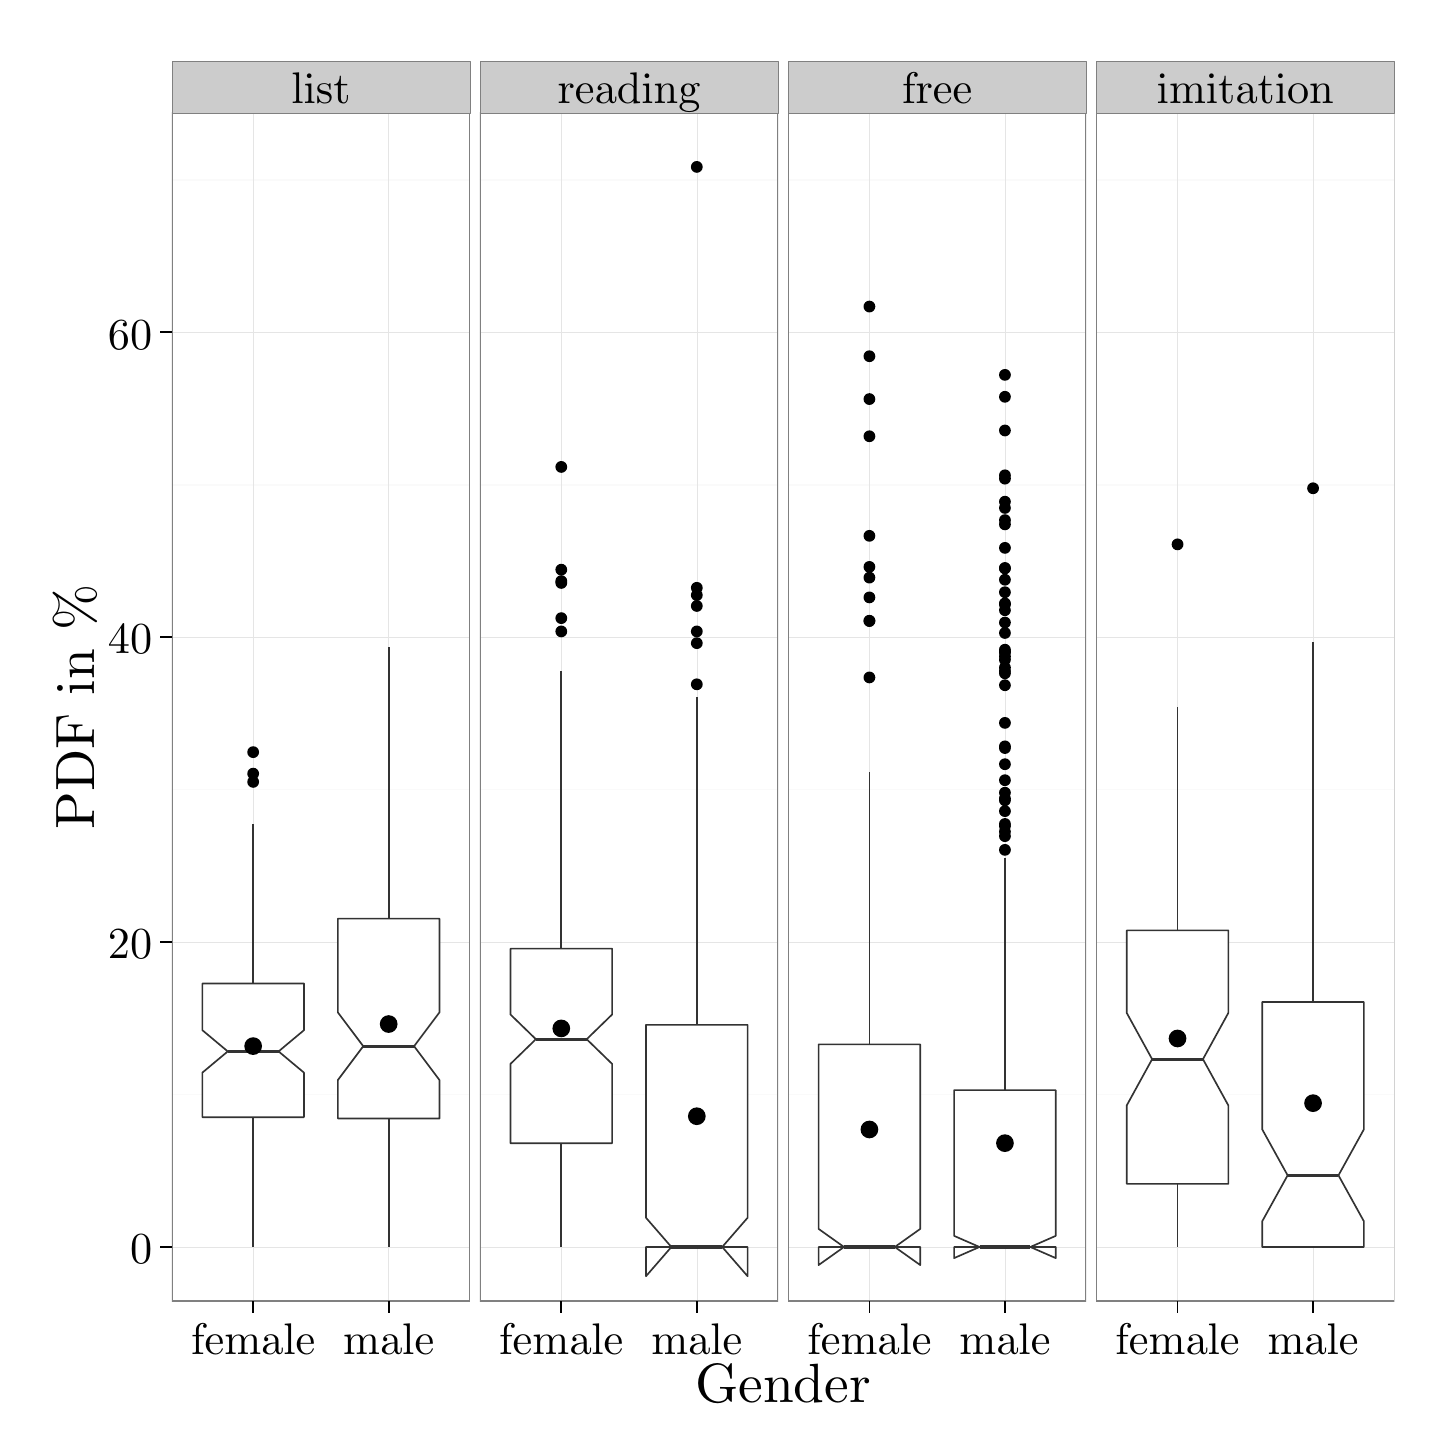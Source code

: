 % Created by tikzDevice version 0.8.1 on 2016-02-09 02:16:47
% !TEX encoding = UTF-8 Unicode
\begin{tikzpicture}[x=1pt,y=1pt]
\definecolor{fillColor}{RGB}{255,255,255}
\path[use as bounding box,fill=fillColor,fill opacity=0.00] (0,0) rectangle (505.89,505.89);
\begin{scope}
\path[clip] (  0.00,  0.00) rectangle (505.89,505.89);
\definecolor{drawColor}{RGB}{255,255,255}
\definecolor{fillColor}{RGB}{255,255,255}

\path[draw=drawColor,line width= 0.6pt,line join=round,line cap=round,fill=fillColor] (  0.00, -0.00) rectangle (505.89,505.89);
\end{scope}
\begin{scope}
\path[clip] ( 52.10, 45.77) rectangle (159.83,475.09);
\definecolor{fillColor}{RGB}{255,255,255}

\path[fill=fillColor] ( 52.10, 45.77) rectangle (159.83,475.09);
\definecolor{drawColor}{gray}{0.98}

\path[draw=drawColor,line width= 0.6pt,line join=round] ( 52.10,120.37) --
	(159.83,120.37);

\path[draw=drawColor,line width= 0.6pt,line join=round] ( 52.10,230.55) --
	(159.83,230.55);

\path[draw=drawColor,line width= 0.6pt,line join=round] ( 52.10,340.72) --
	(159.83,340.72);

\path[draw=drawColor,line width= 0.6pt,line join=round] ( 52.10,450.89) --
	(159.83,450.89);
\definecolor{drawColor}{gray}{0.90}

\path[draw=drawColor,line width= 0.2pt,line join=round] ( 52.10, 65.29) --
	(159.83, 65.29);

\path[draw=drawColor,line width= 0.2pt,line join=round] ( 52.10,175.46) --
	(159.83,175.46);

\path[draw=drawColor,line width= 0.2pt,line join=round] ( 52.10,285.63) --
	(159.83,285.63);

\path[draw=drawColor,line width= 0.2pt,line join=round] ( 52.10,395.80) --
	(159.83,395.80);

\path[draw=drawColor,line width= 0.2pt,line join=round] ( 81.48, 45.77) --
	( 81.48,475.09);

\path[draw=drawColor,line width= 0.2pt,line join=round] (130.45, 45.77) --
	(130.45,475.09);
\definecolor{fillColor}{RGB}{0,0,0}

\path[fill=fillColor] ( 81.48,233.35) circle (  2.13);

\path[fill=fillColor] ( 81.48,236.33) circle (  2.13);

\path[fill=fillColor] ( 81.48,244.10) circle (  2.13);
\definecolor{drawColor}{gray}{0.20}

\path[draw=drawColor,line width= 0.6pt,line join=round] ( 81.48,160.50) -- ( 81.48,218.21);

\path[draw=drawColor,line width= 0.6pt,line join=round] ( 81.48,112.19) -- ( 81.48, 65.29);
\definecolor{fillColor}{RGB}{255,255,255}

\path[draw=drawColor,line width= 0.6pt,line join=round,line cap=round,fill=fillColor] ( 63.12,160.50) --
	( 63.12,143.63) --
	( 72.30,135.96) --
	( 63.12,128.29) --
	( 63.12,112.19) --
	( 99.84,112.19) --
	( 99.84,128.29) --
	( 90.66,135.96) --
	( 99.84,143.63) --
	( 99.84,160.50) --
	( 63.12,160.50) --
	cycle;

\path[draw=drawColor,line width= 1.1pt,line join=round] ( 72.30,135.96) -- ( 90.66,135.96);

\path[draw=drawColor,line width= 0.6pt,line join=round] (130.45,183.94) -- (130.45,282.22);

\path[draw=drawColor,line width= 0.6pt,line join=round] (130.45,111.72) -- (130.45, 65.29);

\path[draw=drawColor,line width= 0.6pt,line join=round,line cap=round,fill=fillColor] (112.08,183.94) --
	(112.08,150.07) --
	(121.26,137.84) --
	(112.08,125.60) --
	(112.08,111.72) --
	(148.81,111.72) --
	(148.81,125.60) --
	(139.63,137.84) --
	(148.81,150.07) --
	(148.81,183.94) --
	(112.08,183.94) --
	cycle;

\path[draw=drawColor,line width= 1.1pt,line join=round] (121.26,137.84) -- (139.63,137.84);
\definecolor{fillColor}{RGB}{0,0,0}

\path[fill=fillColor] ( 81.48,137.88) circle (  3.20);

\path[fill=fillColor] (130.45,145.85) circle (  3.20);
\definecolor{drawColor}{gray}{0.50}

\path[draw=drawColor,line width= 0.6pt,line join=round,line cap=round] ( 52.10, 45.77) rectangle (159.83,475.09);
\end{scope}
\begin{scope}
\path[clip] (163.44, 45.77) rectangle (271.17,475.09);
\definecolor{fillColor}{RGB}{255,255,255}

\path[fill=fillColor] (163.44, 45.77) rectangle (271.17,475.09);
\definecolor{drawColor}{gray}{0.98}

\path[draw=drawColor,line width= 0.6pt,line join=round] (163.44,120.37) --
	(271.17,120.37);

\path[draw=drawColor,line width= 0.6pt,line join=round] (163.44,230.55) --
	(271.17,230.55);

\path[draw=drawColor,line width= 0.6pt,line join=round] (163.44,340.72) --
	(271.17,340.72);

\path[draw=drawColor,line width= 0.6pt,line join=round] (163.44,450.89) --
	(271.17,450.89);
\definecolor{drawColor}{gray}{0.90}

\path[draw=drawColor,line width= 0.2pt,line join=round] (163.44, 65.29) --
	(271.17, 65.29);

\path[draw=drawColor,line width= 0.2pt,line join=round] (163.44,175.46) --
	(271.17,175.46);

\path[draw=drawColor,line width= 0.2pt,line join=round] (163.44,285.63) --
	(271.17,285.63);

\path[draw=drawColor,line width= 0.2pt,line join=round] (163.44,395.80) --
	(271.17,395.80);

\path[draw=drawColor,line width= 0.2pt,line join=round] (192.82, 45.77) --
	(192.82,475.09);

\path[draw=drawColor,line width= 0.2pt,line join=round] (241.79, 45.77) --
	(241.79,475.09);
\definecolor{fillColor}{RGB}{0,0,0}

\path[fill=fillColor] (192.82,305.90) circle (  2.13);

\path[fill=fillColor] (192.82,287.72) circle (  2.13);

\path[fill=fillColor] (192.82,292.52) circle (  2.13);

\path[fill=fillColor] (192.82,305.24) circle (  2.13);

\path[fill=fillColor] (192.82,347.16) circle (  2.13);

\path[fill=fillColor] (192.82,310.03) circle (  2.13);
\definecolor{drawColor}{gray}{0.20}

\path[draw=drawColor,line width= 0.6pt,line join=round] (192.82,173.09) -- (192.82,273.29);

\path[draw=drawColor,line width= 0.6pt,line join=round] (192.82,102.80) -- (192.82, 65.29);
\definecolor{fillColor}{RGB}{255,255,255}

\path[draw=drawColor,line width= 0.6pt,line join=round,line cap=round,fill=fillColor] (174.46,173.09) --
	(174.46,149.29) --
	(183.64,140.37) --
	(174.46,131.45) --
	(174.46,102.80) --
	(211.18,102.80) --
	(211.18,131.45) --
	(202.00,140.37) --
	(211.18,149.29) --
	(211.18,173.09) --
	(174.46,173.09) --
	cycle;

\path[draw=drawColor,line width= 1.1pt,line join=round] (183.64,140.37) -- (202.00,140.37);
\definecolor{fillColor}{RGB}{0,0,0}

\path[fill=fillColor] (241.79,287.72) circle (  2.13);

\path[fill=fillColor] (241.79,283.48) circle (  2.13);

\path[fill=fillColor] (241.79,303.48) circle (  2.13);

\path[fill=fillColor] (241.79,300.84) circle (  2.13);

\path[fill=fillColor] (241.79,455.57) circle (  2.13);

\path[fill=fillColor] (241.79,268.61) circle (  2.13);

\path[fill=fillColor] (241.79,296.92) circle (  2.13);

\path[draw=drawColor,line width= 0.6pt,line join=round] (241.79,145.56) -- (241.79,263.98);

\path[draw=drawColor,line width= 0.6pt,line join=round] (241.79, 65.29) -- (241.79, 65.29);
\definecolor{fillColor}{RGB}{255,255,255}

\path[draw=drawColor,line width= 0.6pt,line join=round,line cap=round,fill=fillColor] (223.42,145.56) --
	(223.42, 75.86) --
	(232.60, 65.29) --
	(223.42, 54.72) --
	(223.42, 65.29) --
	(260.15, 65.29) --
	(260.15, 54.72) --
	(250.97, 65.29) --
	(260.15, 75.86) --
	(260.15,145.56) --
	(223.42,145.56) --
	cycle;

\path[draw=drawColor,line width= 1.1pt,line join=round] (232.60, 65.29) -- (250.97, 65.29);
\definecolor{fillColor}{RGB}{0,0,0}

\path[fill=fillColor] (192.82,144.27) circle (  3.20);

\path[fill=fillColor] (241.79,112.54) circle (  3.20);
\definecolor{drawColor}{gray}{0.50}

\path[draw=drawColor,line width= 0.6pt,line join=round,line cap=round] (163.44, 45.77) rectangle (271.17,475.09);
\end{scope}
\begin{scope}
\path[clip] (274.78, 45.77) rectangle (382.51,475.09);
\definecolor{fillColor}{RGB}{255,255,255}

\path[fill=fillColor] (274.78, 45.77) rectangle (382.51,475.09);
\definecolor{drawColor}{gray}{0.98}

\path[draw=drawColor,line width= 0.6pt,line join=round] (274.78,120.37) --
	(382.51,120.37);

\path[draw=drawColor,line width= 0.6pt,line join=round] (274.78,230.55) --
	(382.51,230.55);

\path[draw=drawColor,line width= 0.6pt,line join=round] (274.78,340.72) --
	(382.51,340.72);

\path[draw=drawColor,line width= 0.6pt,line join=round] (274.78,450.89) --
	(382.51,450.89);
\definecolor{drawColor}{gray}{0.90}

\path[draw=drawColor,line width= 0.2pt,line join=round] (274.78, 65.29) --
	(382.51, 65.29);

\path[draw=drawColor,line width= 0.2pt,line join=round] (274.78,175.46) --
	(382.51,175.46);

\path[draw=drawColor,line width= 0.2pt,line join=round] (274.78,285.63) --
	(382.51,285.63);

\path[draw=drawColor,line width= 0.2pt,line join=round] (274.78,395.80) --
	(382.51,395.80);

\path[draw=drawColor,line width= 0.2pt,line join=round] (304.16, 45.77) --
	(304.16,475.09);

\path[draw=drawColor,line width= 0.2pt,line join=round] (353.13, 45.77) --
	(353.13,475.09);
\definecolor{fillColor}{RGB}{0,0,0}

\path[fill=fillColor] (304.16,291.58) circle (  2.13);

\path[fill=fillColor] (304.16,322.26) circle (  2.13);

\path[fill=fillColor] (304.16,387.16) circle (  2.13);

\path[fill=fillColor] (304.16,358.24) circle (  2.13);

\path[fill=fillColor] (304.16,291.47) circle (  2.13);

\path[fill=fillColor] (304.16,405.11) circle (  2.13);

\path[fill=fillColor] (304.16,371.68) circle (  2.13);

\path[fill=fillColor] (304.16,271.09) circle (  2.13);

\path[fill=fillColor] (304.16,307.17) circle (  2.13);

\path[fill=fillColor] (304.16,300.01) circle (  2.13);

\path[fill=fillColor] (304.16,311.03) circle (  2.13);
\definecolor{drawColor}{gray}{0.20}

\path[draw=drawColor,line width= 0.6pt,line join=round] (304.16,138.51) -- (304.16,236.94);

\path[draw=drawColor,line width= 0.6pt,line join=round] (304.16, 65.29) -- (304.16, 65.29);
\definecolor{fillColor}{RGB}{255,255,255}

\path[draw=drawColor,line width= 0.6pt,line join=round,line cap=round,fill=fillColor] (285.80,138.51) --
	(285.80, 71.82) --
	(294.98, 65.29) --
	(285.80, 58.76) --
	(285.80, 65.29) --
	(322.52, 65.29) --
	(322.52, 58.76) --
	(313.34, 65.29) --
	(322.52, 71.82) --
	(322.52,138.51) --
	(285.80,138.51) --
	cycle;

\path[draw=drawColor,line width= 1.1pt,line join=round] (294.98, 65.29) -- (313.34, 65.29);
\definecolor{fillColor}{RGB}{0,0,0}

\path[fill=fillColor] (353.13,217.38) circle (  2.13);

\path[fill=fillColor] (353.13,226.69) circle (  2.13);

\path[fill=fillColor] (353.13,208.79) circle (  2.13);

\path[fill=fillColor] (353.13,272.58) circle (  2.13);

\path[fill=fillColor] (353.13,277.48) circle (  2.13);

\path[fill=fillColor] (353.13,254.67) circle (  2.13);

\path[fill=fillColor] (353.13,273.40) circle (  2.13);

\path[fill=fillColor] (353.13,310.48) circle (  2.13);

\path[fill=fillColor] (353.13,280.29) circle (  2.13);

\path[fill=fillColor] (353.13,245.58) circle (  2.13);

\path[fill=fillColor] (353.13,246.19) circle (  2.13);

\path[fill=fillColor] (353.13,301.88) circle (  2.13);

\path[fill=fillColor] (353.13,380.43) circle (  2.13);

\path[fill=fillColor] (353.13,342.92) circle (  2.13);

\path[fill=fillColor] (353.13,290.92) circle (  2.13);

\path[fill=fillColor] (353.13,372.50) circle (  2.13);

\path[fill=fillColor] (353.13,274.67) circle (  2.13);

\path[fill=fillColor] (353.13,334.60) circle (  2.13);

\path[fill=fillColor] (353.13,310.64) circle (  2.13);

\path[fill=fillColor] (353.13,222.78) circle (  2.13);

\path[fill=fillColor] (353.13,327.94) circle (  2.13);

\path[fill=fillColor] (353.13,287.17) circle (  2.13);

\path[fill=fillColor] (353.13,227.35) circle (  2.13);

\path[fill=fillColor] (353.13,360.33) circle (  2.13);

\path[fill=fillColor] (353.13,281.11) circle (  2.13);

\path[fill=fillColor] (353.13,239.74) circle (  2.13);

\path[fill=fillColor] (353.13,229.44) circle (  2.13);

\path[fill=fillColor] (353.13,218.15) circle (  2.13);

\path[fill=fillColor] (353.13,297.86) circle (  2.13);

\path[fill=fillColor] (353.13,306.40) circle (  2.13);

\path[fill=fillColor] (353.13,317.91) circle (  2.13);

\path[fill=fillColor] (353.13,268.28) circle (  2.13);

\path[fill=fillColor] (353.13,332.34) circle (  2.13);

\path[fill=fillColor] (353.13,295.38) circle (  2.13);

\path[fill=fillColor] (353.13,297.48) circle (  2.13);

\path[fill=fillColor] (353.13,278.69) circle (  2.13);

\path[fill=fillColor] (353.13,213.74) circle (  2.13);

\path[fill=fillColor] (353.13,344.13) circle (  2.13);

\path[fill=fillColor] (353.13,280.29) circle (  2.13);

\path[fill=fillColor] (353.13,326.40) circle (  2.13);

\path[fill=fillColor] (353.13,215.34) circle (  2.13);

\path[fill=fillColor] (353.13,233.96) circle (  2.13);

\path[draw=drawColor,line width= 0.6pt,line join=round] (353.13,121.96) -- (353.13,205.92);

\path[draw=drawColor,line width= 0.6pt,line join=round] (353.13, 65.29) -- (353.13, 65.29);
\definecolor{fillColor}{RGB}{255,255,255}

\path[draw=drawColor,line width= 0.6pt,line join=round,line cap=round,fill=fillColor] (334.76,121.96) --
	(334.76, 69.31) --
	(343.94, 65.29) --
	(334.76, 61.27) --
	(334.76, 65.29) --
	(371.49, 65.29) --
	(371.49, 61.27) --
	(362.31, 65.29) --
	(371.49, 69.31) --
	(371.49,121.96) --
	(334.76,121.96) --
	cycle;

\path[draw=drawColor,line width= 1.1pt,line join=round] (343.94, 65.29) -- (362.31, 65.29);
\definecolor{fillColor}{RGB}{0,0,0}

\path[fill=fillColor] (304.16,107.75) circle (  3.20);

\path[fill=fillColor] (353.13,102.81) circle (  3.20);
\definecolor{drawColor}{gray}{0.50}

\path[draw=drawColor,line width= 0.6pt,line join=round,line cap=round] (274.78, 45.77) rectangle (382.51,475.09);
\end{scope}
\begin{scope}
\path[clip] (386.12, 45.77) rectangle (493.84,475.09);
\definecolor{fillColor}{RGB}{255,255,255}

\path[fill=fillColor] (386.12, 45.77) rectangle (493.84,475.09);
\definecolor{drawColor}{gray}{0.98}

\path[draw=drawColor,line width= 0.6pt,line join=round] (386.12,120.37) --
	(493.84,120.37);

\path[draw=drawColor,line width= 0.6pt,line join=round] (386.12,230.55) --
	(493.84,230.55);

\path[draw=drawColor,line width= 0.6pt,line join=round] (386.12,340.72) --
	(493.84,340.72);

\path[draw=drawColor,line width= 0.6pt,line join=round] (386.12,450.89) --
	(493.84,450.89);
\definecolor{drawColor}{gray}{0.90}

\path[draw=drawColor,line width= 0.2pt,line join=round] (386.12, 65.29) --
	(493.84, 65.29);

\path[draw=drawColor,line width= 0.2pt,line join=round] (386.12,175.46) --
	(493.84,175.46);

\path[draw=drawColor,line width= 0.2pt,line join=round] (386.12,285.63) --
	(493.84,285.63);

\path[draw=drawColor,line width= 0.2pt,line join=round] (386.12,395.80) --
	(493.84,395.80);

\path[draw=drawColor,line width= 0.2pt,line join=round] (415.50, 45.77) --
	(415.50,475.09);

\path[draw=drawColor,line width= 0.2pt,line join=round] (464.47, 45.77) --
	(464.47,475.09);
\definecolor{fillColor}{RGB}{0,0,0}

\path[fill=fillColor] (415.50,319.18) circle (  2.13);
\definecolor{drawColor}{gray}{0.20}

\path[draw=drawColor,line width= 0.6pt,line join=round] (415.50,179.70) -- (415.50,260.29);

\path[draw=drawColor,line width= 0.6pt,line join=round] (415.50, 88.09) -- (415.50, 65.29);
\definecolor{fillColor}{RGB}{255,255,255}

\path[draw=drawColor,line width= 0.6pt,line join=round,line cap=round,fill=fillColor] (397.14,179.70) --
	(397.14,149.87) --
	(406.32,133.15) --
	(397.14,116.44) --
	(397.14, 88.09) --
	(433.86, 88.09) --
	(433.86,116.44) --
	(424.68,133.15) --
	(433.86,149.87) --
	(433.86,179.70) --
	(397.14,179.70) --
	cycle;

\path[draw=drawColor,line width= 1.1pt,line join=round] (406.32,133.15) -- (424.68,133.15);
\definecolor{fillColor}{RGB}{0,0,0}

\path[fill=fillColor] (464.47,339.45) circle (  2.13);

\path[draw=drawColor,line width= 0.6pt,line join=round] (464.47,153.81) -- (464.47,283.76);

\path[draw=drawColor,line width= 0.6pt,line join=round] (464.47, 65.29) -- (464.47, 65.29);
\definecolor{fillColor}{RGB}{255,255,255}

\path[draw=drawColor,line width= 0.6pt,line join=round,line cap=round,fill=fillColor] (446.10,153.81) --
	(446.10,107.78) --
	(455.28, 91.18) --
	(446.10, 74.58) --
	(446.10, 65.29) --
	(482.83, 65.29) --
	(482.83, 74.58) --
	(473.65, 91.18) --
	(482.83,107.78) --
	(482.83,153.81) --
	(446.10,153.81) --
	cycle;

\path[draw=drawColor,line width= 1.1pt,line join=round] (455.28, 91.18) -- (473.65, 91.18);
\definecolor{fillColor}{RGB}{0,0,0}

\path[fill=fillColor] (415.50,140.63) circle (  3.20);

\path[fill=fillColor] (464.47,117.26) circle (  3.20);
\definecolor{drawColor}{gray}{0.50}

\path[draw=drawColor,line width= 0.6pt,line join=round,line cap=round] (386.12, 45.77) rectangle (493.84,475.09);
\end{scope}
\begin{scope}
\path[clip] (  0.00,  0.00) rectangle (505.89,505.89);
\definecolor{drawColor}{gray}{0.50}
\definecolor{fillColor}{gray}{0.80}

\path[draw=drawColor,line width= 0.2pt,line join=round,line cap=round,fill=fillColor] ( 52.10,475.09) rectangle (159.83,493.85);
\definecolor{drawColor}{RGB}{0,0,0}

\node[text=drawColor,anchor=base,inner sep=0pt, outer sep=0pt, scale=  1.60] at (105.96,478.43) {list};
\end{scope}
\begin{scope}
\path[clip] (  0.00,  0.00) rectangle (505.89,505.89);
\definecolor{drawColor}{gray}{0.50}
\definecolor{fillColor}{gray}{0.80}

\path[draw=drawColor,line width= 0.2pt,line join=round,line cap=round,fill=fillColor] (163.44,475.09) rectangle (271.17,493.85);
\definecolor{drawColor}{RGB}{0,0,0}

\node[text=drawColor,anchor=base,inner sep=0pt, outer sep=0pt, scale=  1.60] at (217.30,478.43) {reading};
\end{scope}
\begin{scope}
\path[clip] (  0.00,  0.00) rectangle (505.89,505.89);
\definecolor{drawColor}{gray}{0.50}
\definecolor{fillColor}{gray}{0.80}

\path[draw=drawColor,line width= 0.2pt,line join=round,line cap=round,fill=fillColor] (274.78,475.09) rectangle (382.51,493.85);
\definecolor{drawColor}{RGB}{0,0,0}

\node[text=drawColor,anchor=base,inner sep=0pt, outer sep=0pt, scale=  1.60] at (328.64,478.43) {free};
\end{scope}
\begin{scope}
\path[clip] (  0.00,  0.00) rectangle (505.89,505.89);
\definecolor{drawColor}{gray}{0.50}
\definecolor{fillColor}{gray}{0.80}

\path[draw=drawColor,line width= 0.2pt,line join=round,line cap=round,fill=fillColor] (386.12,475.09) rectangle (493.84,493.85);
\definecolor{drawColor}{RGB}{0,0,0}

\node[text=drawColor,anchor=base,inner sep=0pt, outer sep=0pt, scale=  1.60] at (439.98,478.43) {imitation};
\end{scope}
\begin{scope}
\path[clip] (  0.00,  0.00) rectangle (505.89,505.89);
\definecolor{drawColor}{RGB}{0,0,0}

\node[text=drawColor,anchor=base east,inner sep=0pt, outer sep=0pt, scale=  1.60] at ( 44.99, 59.25) {0};

\node[text=drawColor,anchor=base east,inner sep=0pt, outer sep=0pt, scale=  1.60] at ( 44.99,169.43) {20};

\node[text=drawColor,anchor=base east,inner sep=0pt, outer sep=0pt, scale=  1.60] at ( 44.99,279.60) {40};

\node[text=drawColor,anchor=base east,inner sep=0pt, outer sep=0pt, scale=  1.60] at ( 44.99,389.77) {60};
\end{scope}
\begin{scope}
\path[clip] (  0.00,  0.00) rectangle (505.89,505.89);
\definecolor{drawColor}{RGB}{0,0,0}

\path[draw=drawColor,line width= 0.6pt,line join=round] ( 47.83, 65.29) --
	( 52.10, 65.29);

\path[draw=drawColor,line width= 0.6pt,line join=round] ( 47.83,175.46) --
	( 52.10,175.46);

\path[draw=drawColor,line width= 0.6pt,line join=round] ( 47.83,285.63) --
	( 52.10,285.63);

\path[draw=drawColor,line width= 0.6pt,line join=round] ( 47.83,395.80) --
	( 52.10,395.80);
\end{scope}
\begin{scope}
\path[clip] (  0.00,  0.00) rectangle (505.89,505.89);
\definecolor{drawColor}{RGB}{0,0,0}

\path[draw=drawColor,line width= 0.6pt,line join=round] ( 81.48, 41.50) --
	( 81.48, 45.77);

\path[draw=drawColor,line width= 0.6pt,line join=round] (130.45, 41.50) --
	(130.45, 45.77);
\end{scope}
\begin{scope}
\path[clip] (  0.00,  0.00) rectangle (505.89,505.89);
\definecolor{drawColor}{RGB}{0,0,0}

\node[text=drawColor,anchor=base,inner sep=0pt, outer sep=0pt, scale=  1.60] at ( 81.48, 26.59) {female};

\node[text=drawColor,anchor=base,inner sep=0pt, outer sep=0pt, scale=  1.60] at (130.45, 26.59) {male};
\end{scope}
\begin{scope}
\path[clip] (  0.00,  0.00) rectangle (505.89,505.89);
\definecolor{drawColor}{RGB}{0,0,0}

\path[draw=drawColor,line width= 0.6pt,line join=round] (192.82, 41.50) --
	(192.82, 45.77);

\path[draw=drawColor,line width= 0.6pt,line join=round] (241.79, 41.50) --
	(241.79, 45.77);
\end{scope}
\begin{scope}
\path[clip] (  0.00,  0.00) rectangle (505.89,505.89);
\definecolor{drawColor}{RGB}{0,0,0}

\node[text=drawColor,anchor=base,inner sep=0pt, outer sep=0pt, scale=  1.60] at (192.82, 26.59) {female};

\node[text=drawColor,anchor=base,inner sep=0pt, outer sep=0pt, scale=  1.60] at (241.79, 26.59) {male};
\end{scope}
\begin{scope}
\path[clip] (  0.00,  0.00) rectangle (505.89,505.89);
\definecolor{drawColor}{RGB}{0,0,0}

\path[draw=drawColor,line width= 0.6pt,line join=round] (304.16, 41.50) --
	(304.16, 45.77);

\path[draw=drawColor,line width= 0.6pt,line join=round] (353.13, 41.50) --
	(353.13, 45.77);
\end{scope}
\begin{scope}
\path[clip] (  0.00,  0.00) rectangle (505.89,505.89);
\definecolor{drawColor}{RGB}{0,0,0}

\node[text=drawColor,anchor=base,inner sep=0pt, outer sep=0pt, scale=  1.60] at (304.16, 26.59) {female};

\node[text=drawColor,anchor=base,inner sep=0pt, outer sep=0pt, scale=  1.60] at (353.13, 26.59) {male};
\end{scope}
\begin{scope}
\path[clip] (  0.00,  0.00) rectangle (505.89,505.89);
\definecolor{drawColor}{RGB}{0,0,0}

\path[draw=drawColor,line width= 0.6pt,line join=round] (415.50, 41.50) --
	(415.50, 45.77);

\path[draw=drawColor,line width= 0.6pt,line join=round] (464.47, 41.50) --
	(464.47, 45.77);
\end{scope}
\begin{scope}
\path[clip] (  0.00,  0.00) rectangle (505.89,505.89);
\definecolor{drawColor}{RGB}{0,0,0}

\node[text=drawColor,anchor=base,inner sep=0pt, outer sep=0pt, scale=  1.60] at (415.50, 26.59) {female};

\node[text=drawColor,anchor=base,inner sep=0pt, outer sep=0pt, scale=  1.60] at (464.47, 26.59) {male};
\end{scope}
\begin{scope}
\path[clip] (  0.00,  0.00) rectangle (505.89,505.89);
\definecolor{drawColor}{RGB}{0,0,0}

\node[text=drawColor,anchor=base,inner sep=0pt, outer sep=0pt, scale=  2.00] at (272.97,  9.03) {Gender};
\end{scope}
\begin{scope}
\path[clip] (  0.00,  0.00) rectangle (505.89,505.89);
\definecolor{drawColor}{RGB}{0,0,0}

\node[text=drawColor,rotate= 90.00,anchor=base,inner sep=0pt, outer sep=0pt, scale=  2.00] at ( 24.12,260.43) {PDF in {\%}};
\end{scope}
\end{tikzpicture}

